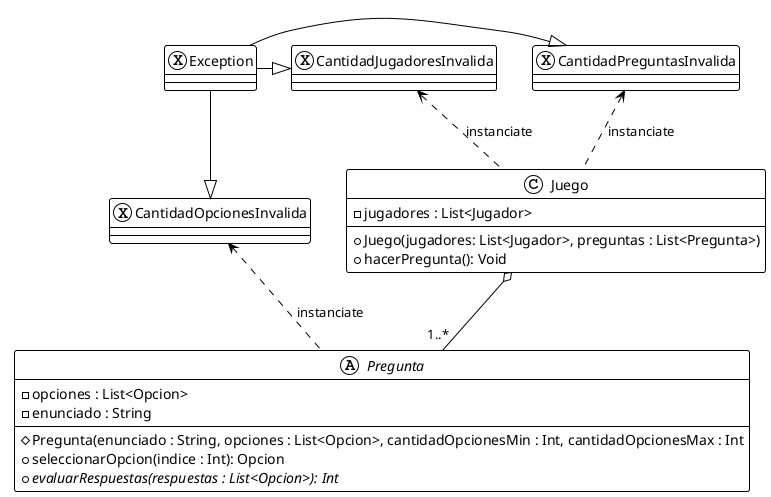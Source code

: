 @startuml

!theme plain

class Juego {
    - jugadores : List<Jugador>
    + Juego(jugadores: List<Jugador>, preguntas : List<Pregunta>)
    + hacerPregunta(): Void
}

abstract Pregunta {
    - opciones : List<Opcion>
    - enunciado : String
    # Pregunta(enunciado : String, opciones : List<Opcion>, cantidadOpcionesMin : Int, cantidadOpcionesMax : Int
    + seleccionarOpcion(indice : Int): Opcion
    + {abstract} evaluarRespuestas(respuestas : List<Opcion>): Int
}

exception CantidadJugadoresInvalida
exception CantidadOpcionesInvalida
exception CantidadPreguntasInvalida
exception Exception

Juego o-down- "1..*" Pregunta
Juego .up.> CantidadJugadoresInvalida : "instanciate"
Juego .up.> CantidadPreguntasInvalida : "instanciate"
Pregunta .up.> CantidadOpcionesInvalida : "instanciate"

CantidadJugadoresInvalida <|-left- Exception
CantidadOpcionesInvalida <|-up- Exception
CantidadPreguntasInvalida <|-left- Exception

@enduml
